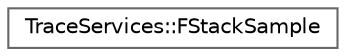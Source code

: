 digraph "Graphical Class Hierarchy"
{
 // INTERACTIVE_SVG=YES
 // LATEX_PDF_SIZE
  bgcolor="transparent";
  edge [fontname=Helvetica,fontsize=10,labelfontname=Helvetica,labelfontsize=10];
  node [fontname=Helvetica,fontsize=10,shape=box,height=0.2,width=0.4];
  rankdir="LR";
  Node0 [id="Node000000",label="TraceServices::FStackSample",height=0.2,width=0.4,color="grey40", fillcolor="white", style="filled",URL="$d3/de7/structTraceServices_1_1FStackSample.html",tooltip=" "];
}
